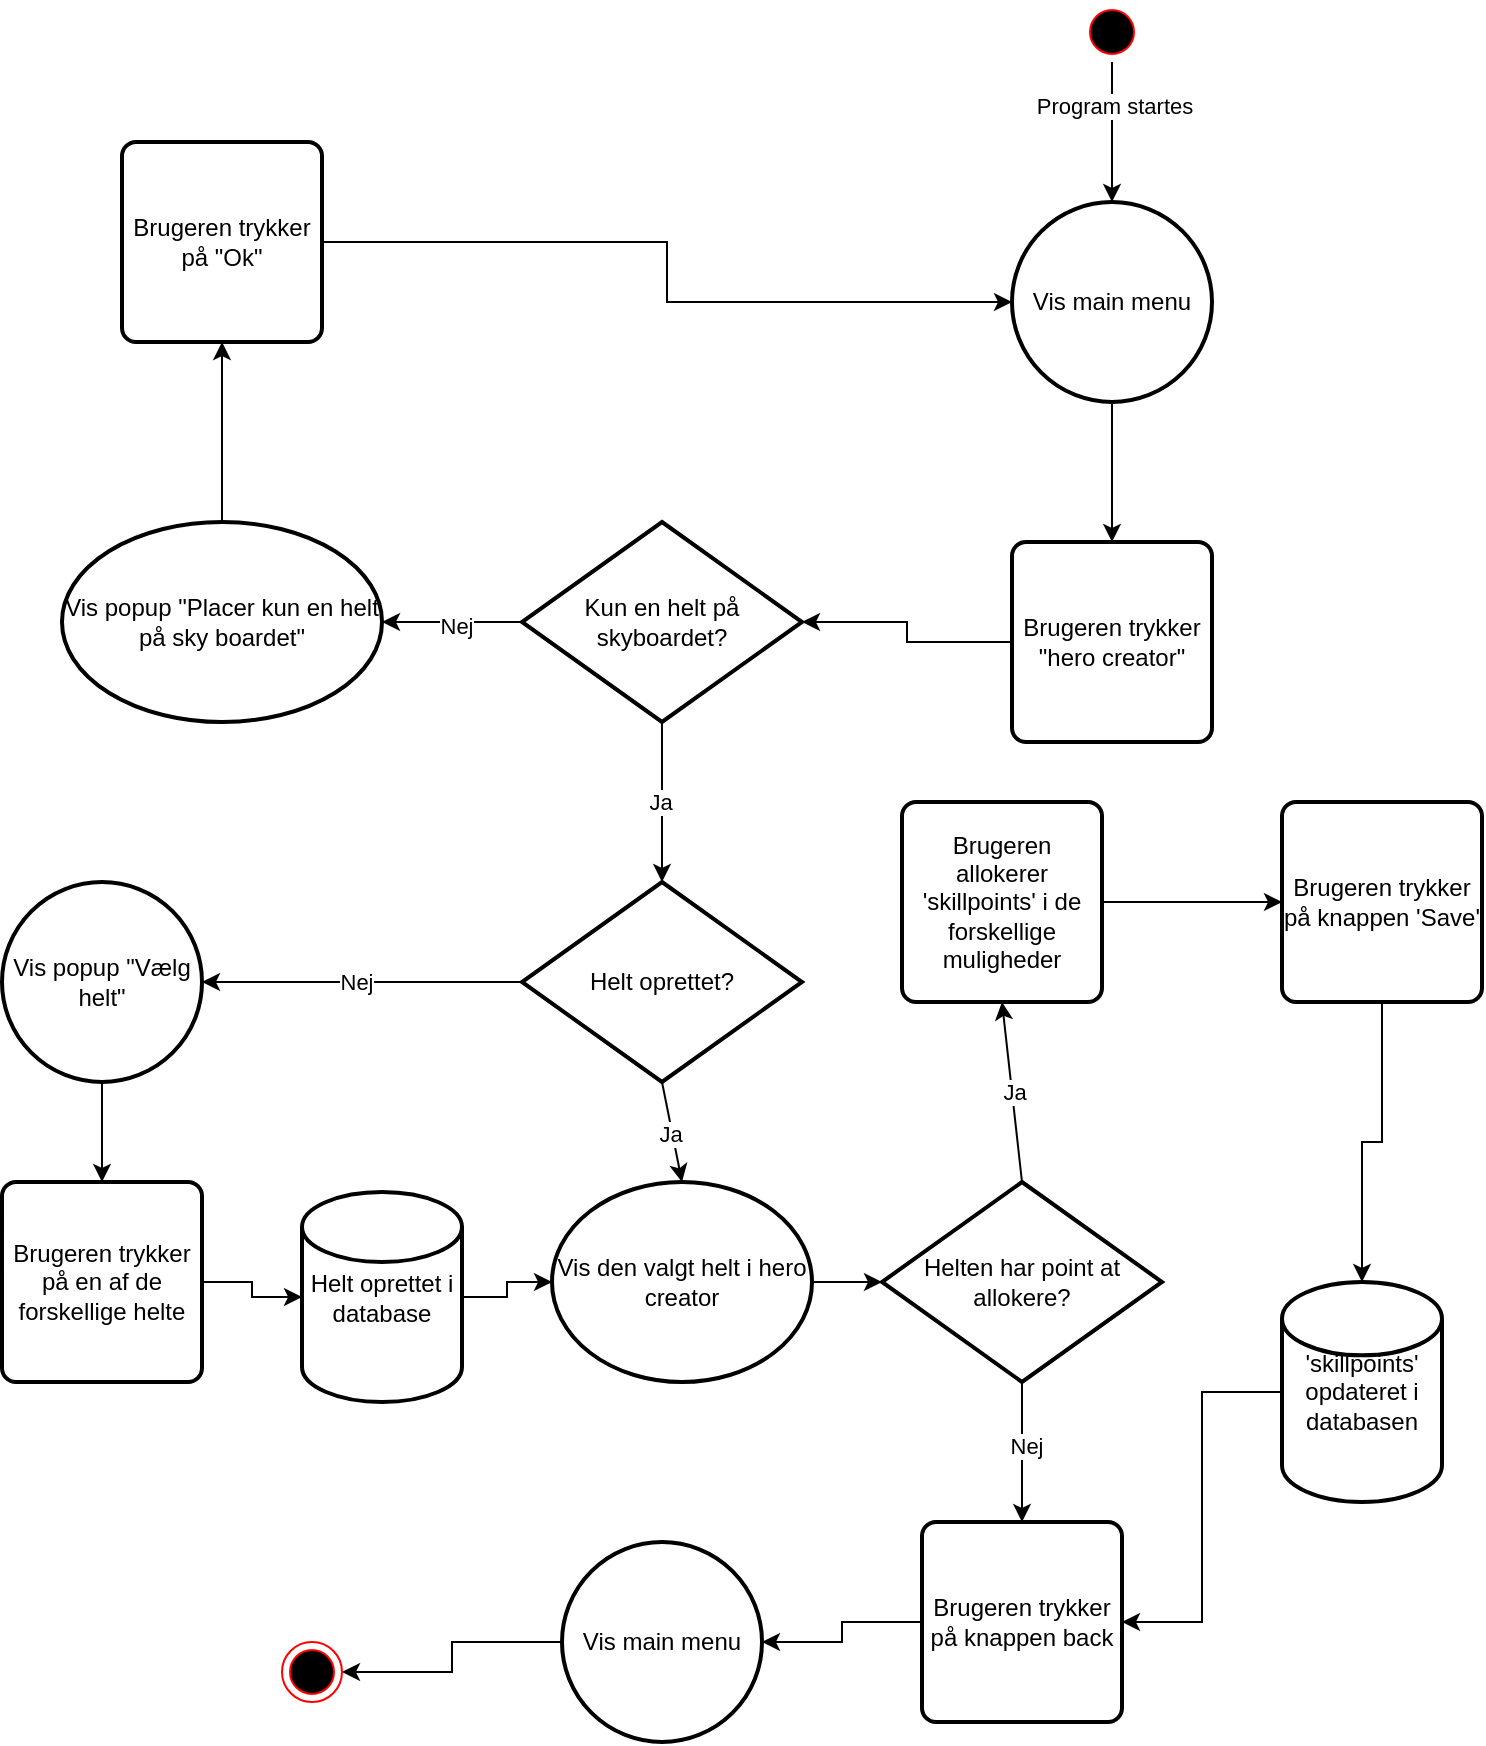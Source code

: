 <mxfile version="24.4.15" type="github">
  <diagram name="Page-1" id="cS0eeF5j1m5D2ZwRGN6W">
    <mxGraphModel dx="1674" dy="784" grid="1" gridSize="10" guides="1" tooltips="1" connect="1" arrows="1" fold="1" page="1" pageScale="1" pageWidth="850" pageHeight="1100" math="0" shadow="0">
      <root>
        <mxCell id="0" />
        <mxCell id="1" parent="0" />
        <mxCell id="pVbLdyNFASvoCkagPVm7-9" style="edgeStyle=orthogonalEdgeStyle;rounded=0;orthogonalLoop=1;jettySize=auto;html=1;entryX=0.5;entryY=0;entryDx=0;entryDy=0;entryPerimeter=0;" edge="1" parent="1" source="pVbLdyNFASvoCkagPVm7-11" target="pVbLdyNFASvoCkagPVm7-12">
          <mxGeometry relative="1" as="geometry">
            <mxPoint x="575" y="210" as="targetPoint" />
          </mxGeometry>
        </mxCell>
        <mxCell id="pVbLdyNFASvoCkagPVm7-10" value="&lt;div&gt;Program startes&lt;/div&gt;" style="edgeLabel;html=1;align=center;verticalAlign=middle;resizable=0;points=[];" vertex="1" connectable="0" parent="pVbLdyNFASvoCkagPVm7-9">
          <mxGeometry x="-0.375" y="1" relative="1" as="geometry">
            <mxPoint as="offset" />
          </mxGeometry>
        </mxCell>
        <mxCell id="pVbLdyNFASvoCkagPVm7-11" value="" style="ellipse;html=1;shape=startState;fillColor=#000000;strokeColor=#ff0000;" vertex="1" parent="1">
          <mxGeometry x="560" y="100" width="30" height="30" as="geometry" />
        </mxCell>
        <mxCell id="pVbLdyNFASvoCkagPVm7-15" style="edgeStyle=orthogonalEdgeStyle;rounded=0;orthogonalLoop=1;jettySize=auto;html=1;entryX=0.5;entryY=0;entryDx=0;entryDy=0;" edge="1" parent="1" source="pVbLdyNFASvoCkagPVm7-12" target="pVbLdyNFASvoCkagPVm7-13">
          <mxGeometry relative="1" as="geometry" />
        </mxCell>
        <mxCell id="pVbLdyNFASvoCkagPVm7-12" value="Vis main menu" style="strokeWidth=2;html=1;shape=mxgraph.flowchart.start_2;whiteSpace=wrap;" vertex="1" parent="1">
          <mxGeometry x="525" y="200" width="100" height="100" as="geometry" />
        </mxCell>
        <mxCell id="pVbLdyNFASvoCkagPVm7-13" value="Brugeren trykker &quot;hero creator&quot;" style="rounded=1;whiteSpace=wrap;html=1;absoluteArcSize=1;arcSize=14;strokeWidth=2;" vertex="1" parent="1">
          <mxGeometry x="525" y="370" width="100" height="100" as="geometry" />
        </mxCell>
        <mxCell id="pVbLdyNFASvoCkagPVm7-16" value="Kun en helt på skyboardet?" style="strokeWidth=2;html=1;shape=mxgraph.flowchart.decision;whiteSpace=wrap;" vertex="1" parent="1">
          <mxGeometry x="280" y="360" width="140" height="100" as="geometry" />
        </mxCell>
        <mxCell id="pVbLdyNFASvoCkagPVm7-17" style="edgeStyle=orthogonalEdgeStyle;rounded=0;orthogonalLoop=1;jettySize=auto;html=1;entryX=1;entryY=0.5;entryDx=0;entryDy=0;entryPerimeter=0;" edge="1" parent="1" source="pVbLdyNFASvoCkagPVm7-13" target="pVbLdyNFASvoCkagPVm7-16">
          <mxGeometry relative="1" as="geometry" />
        </mxCell>
        <mxCell id="pVbLdyNFASvoCkagPVm7-19" value="" style="endArrow=classic;html=1;rounded=0;exitX=0;exitY=0.5;exitDx=0;exitDy=0;exitPerimeter=0;entryX=1;entryY=0.5;entryDx=0;entryDy=0;entryPerimeter=0;" edge="1" parent="1" source="pVbLdyNFASvoCkagPVm7-16" target="pVbLdyNFASvoCkagPVm7-21">
          <mxGeometry width="50" height="50" relative="1" as="geometry">
            <mxPoint x="270" y="409.5" as="sourcePoint" />
            <mxPoint x="140" y="410" as="targetPoint" />
          </mxGeometry>
        </mxCell>
        <mxCell id="pVbLdyNFASvoCkagPVm7-20" value="Nej" style="edgeLabel;html=1;align=center;verticalAlign=middle;resizable=0;points=[];" vertex="1" connectable="0" parent="pVbLdyNFASvoCkagPVm7-19">
          <mxGeometry x="-0.053" y="2" relative="1" as="geometry">
            <mxPoint as="offset" />
          </mxGeometry>
        </mxCell>
        <mxCell id="pVbLdyNFASvoCkagPVm7-23" style="edgeStyle=orthogonalEdgeStyle;rounded=0;orthogonalLoop=1;jettySize=auto;html=1;entryX=0.5;entryY=1;entryDx=0;entryDy=0;" edge="1" parent="1" source="pVbLdyNFASvoCkagPVm7-21" target="pVbLdyNFASvoCkagPVm7-22">
          <mxGeometry relative="1" as="geometry" />
        </mxCell>
        <mxCell id="pVbLdyNFASvoCkagPVm7-21" value="Vis popup &quot;Placer kun en helt på sky boardet&quot;" style="strokeWidth=2;html=1;shape=mxgraph.flowchart.start_2;whiteSpace=wrap;" vertex="1" parent="1">
          <mxGeometry x="50" y="360" width="160" height="100" as="geometry" />
        </mxCell>
        <mxCell id="pVbLdyNFASvoCkagPVm7-22" value="Brugeren trykker på &quot;Ok&quot;" style="rounded=1;whiteSpace=wrap;html=1;absoluteArcSize=1;arcSize=14;strokeWidth=2;" vertex="1" parent="1">
          <mxGeometry x="80" y="170" width="100" height="100" as="geometry" />
        </mxCell>
        <mxCell id="pVbLdyNFASvoCkagPVm7-24" style="edgeStyle=orthogonalEdgeStyle;rounded=0;orthogonalLoop=1;jettySize=auto;html=1;entryX=0;entryY=0.5;entryDx=0;entryDy=0;entryPerimeter=0;" edge="1" parent="1" source="pVbLdyNFASvoCkagPVm7-22" target="pVbLdyNFASvoCkagPVm7-12">
          <mxGeometry relative="1" as="geometry" />
        </mxCell>
        <mxCell id="pVbLdyNFASvoCkagPVm7-25" value="" style="endArrow=classic;html=1;rounded=0;exitX=0.5;exitY=1;exitDx=0;exitDy=0;exitPerimeter=0;entryX=0.5;entryY=0;entryDx=0;entryDy=0;entryPerimeter=0;" edge="1" parent="1" source="pVbLdyNFASvoCkagPVm7-16" target="pVbLdyNFASvoCkagPVm7-27">
          <mxGeometry width="50" height="50" relative="1" as="geometry">
            <mxPoint x="400" y="430" as="sourcePoint" />
            <mxPoint x="350" y="570" as="targetPoint" />
          </mxGeometry>
        </mxCell>
        <mxCell id="pVbLdyNFASvoCkagPVm7-26" value="Ja" style="edgeLabel;html=1;align=center;verticalAlign=middle;resizable=0;points=[];" vertex="1" connectable="0" parent="pVbLdyNFASvoCkagPVm7-25">
          <mxGeometry x="-0.011" y="-1" relative="1" as="geometry">
            <mxPoint as="offset" />
          </mxGeometry>
        </mxCell>
        <mxCell id="pVbLdyNFASvoCkagPVm7-27" value="Helt oprettet?" style="strokeWidth=2;html=1;shape=mxgraph.flowchart.decision;whiteSpace=wrap;" vertex="1" parent="1">
          <mxGeometry x="280" y="540" width="140" height="100" as="geometry" />
        </mxCell>
        <mxCell id="pVbLdyNFASvoCkagPVm7-28" value="" style="endArrow=classic;html=1;rounded=0;exitX=0;exitY=0.5;exitDx=0;exitDy=0;exitPerimeter=0;entryX=1;entryY=0.5;entryDx=0;entryDy=0;entryPerimeter=0;" edge="1" parent="1" source="pVbLdyNFASvoCkagPVm7-27" target="pVbLdyNFASvoCkagPVm7-30">
          <mxGeometry width="50" height="50" relative="1" as="geometry">
            <mxPoint x="400" y="430" as="sourcePoint" />
            <mxPoint x="180" y="590" as="targetPoint" />
          </mxGeometry>
        </mxCell>
        <mxCell id="pVbLdyNFASvoCkagPVm7-29" value="&lt;div&gt;Nej&lt;/div&gt;" style="edgeLabel;html=1;align=center;verticalAlign=middle;resizable=0;points=[];" vertex="1" connectable="0" parent="pVbLdyNFASvoCkagPVm7-28">
          <mxGeometry x="0.036" relative="1" as="geometry">
            <mxPoint as="offset" />
          </mxGeometry>
        </mxCell>
        <mxCell id="pVbLdyNFASvoCkagPVm7-32" style="edgeStyle=orthogonalEdgeStyle;rounded=0;orthogonalLoop=1;jettySize=auto;html=1;entryX=0.5;entryY=0;entryDx=0;entryDy=0;" edge="1" parent="1" source="pVbLdyNFASvoCkagPVm7-30" target="pVbLdyNFASvoCkagPVm7-31">
          <mxGeometry relative="1" as="geometry" />
        </mxCell>
        <mxCell id="pVbLdyNFASvoCkagPVm7-30" value="Vis popup &quot;Vælg helt&quot;" style="strokeWidth=2;html=1;shape=mxgraph.flowchart.start_2;whiteSpace=wrap;" vertex="1" parent="1">
          <mxGeometry x="20" y="540" width="100" height="100" as="geometry" />
        </mxCell>
        <mxCell id="pVbLdyNFASvoCkagPVm7-31" value="Brugeren trykker på en af de forskellige helte" style="rounded=1;whiteSpace=wrap;html=1;absoluteArcSize=1;arcSize=14;strokeWidth=2;" vertex="1" parent="1">
          <mxGeometry x="20" y="690" width="100" height="100" as="geometry" />
        </mxCell>
        <mxCell id="pVbLdyNFASvoCkagPVm7-33" value="Helt oprettet i database" style="strokeWidth=2;html=1;shape=mxgraph.flowchart.database;whiteSpace=wrap;" vertex="1" parent="1">
          <mxGeometry x="170" y="695" width="80" height="105" as="geometry" />
        </mxCell>
        <mxCell id="pVbLdyNFASvoCkagPVm7-34" style="edgeStyle=orthogonalEdgeStyle;rounded=0;orthogonalLoop=1;jettySize=auto;html=1;entryX=0;entryY=0.5;entryDx=0;entryDy=0;entryPerimeter=0;" edge="1" parent="1" source="pVbLdyNFASvoCkagPVm7-31" target="pVbLdyNFASvoCkagPVm7-33">
          <mxGeometry relative="1" as="geometry" />
        </mxCell>
        <mxCell id="pVbLdyNFASvoCkagPVm7-36" value="Vis den valgt helt i hero creator" style="strokeWidth=2;html=1;shape=mxgraph.flowchart.start_2;whiteSpace=wrap;" vertex="1" parent="1">
          <mxGeometry x="295" y="690" width="130" height="100" as="geometry" />
        </mxCell>
        <mxCell id="pVbLdyNFASvoCkagPVm7-37" value="" style="endArrow=classic;html=1;rounded=0;exitX=0.5;exitY=1;exitDx=0;exitDy=0;exitPerimeter=0;entryX=0.5;entryY=0;entryDx=0;entryDy=0;entryPerimeter=0;" edge="1" parent="1" source="pVbLdyNFASvoCkagPVm7-27" target="pVbLdyNFASvoCkagPVm7-36">
          <mxGeometry width="50" height="50" relative="1" as="geometry">
            <mxPoint x="400" y="560" as="sourcePoint" />
            <mxPoint x="450" y="510" as="targetPoint" />
          </mxGeometry>
        </mxCell>
        <mxCell id="pVbLdyNFASvoCkagPVm7-38" value="&lt;div&gt;Ja&lt;/div&gt;" style="edgeLabel;html=1;align=center;verticalAlign=middle;resizable=0;points=[];" vertex="1" connectable="0" parent="pVbLdyNFASvoCkagPVm7-37">
          <mxGeometry x="0.02" y="-1" relative="1" as="geometry">
            <mxPoint as="offset" />
          </mxGeometry>
        </mxCell>
        <mxCell id="pVbLdyNFASvoCkagPVm7-39" style="edgeStyle=orthogonalEdgeStyle;rounded=0;orthogonalLoop=1;jettySize=auto;html=1;entryX=0;entryY=0.5;entryDx=0;entryDy=0;entryPerimeter=0;" edge="1" parent="1" source="pVbLdyNFASvoCkagPVm7-33" target="pVbLdyNFASvoCkagPVm7-36">
          <mxGeometry relative="1" as="geometry" />
        </mxCell>
        <mxCell id="pVbLdyNFASvoCkagPVm7-43" style="edgeStyle=orthogonalEdgeStyle;rounded=0;orthogonalLoop=1;jettySize=auto;html=1;entryX=0;entryY=0.5;entryDx=0;entryDy=0;" edge="1" parent="1" source="pVbLdyNFASvoCkagPVm7-40" target="pVbLdyNFASvoCkagPVm7-42">
          <mxGeometry relative="1" as="geometry" />
        </mxCell>
        <mxCell id="pVbLdyNFASvoCkagPVm7-40" value="Brugeren allokerer &#39;skillpoints&#39; i de forskellige muligheder" style="rounded=1;whiteSpace=wrap;html=1;absoluteArcSize=1;arcSize=14;strokeWidth=2;" vertex="1" parent="1">
          <mxGeometry x="470" y="500" width="100" height="100" as="geometry" />
        </mxCell>
        <mxCell id="pVbLdyNFASvoCkagPVm7-42" value="Brugeren trykker på knappen &#39;Save&#39;" style="rounded=1;whiteSpace=wrap;html=1;absoluteArcSize=1;arcSize=14;strokeWidth=2;" vertex="1" parent="1">
          <mxGeometry x="660" y="500" width="100" height="100" as="geometry" />
        </mxCell>
        <mxCell id="pVbLdyNFASvoCkagPVm7-55" style="edgeStyle=orthogonalEdgeStyle;rounded=0;orthogonalLoop=1;jettySize=auto;html=1;entryX=1;entryY=0.5;entryDx=0;entryDy=0;" edge="1" parent="1" source="pVbLdyNFASvoCkagPVm7-44" target="pVbLdyNFASvoCkagPVm7-50">
          <mxGeometry relative="1" as="geometry" />
        </mxCell>
        <mxCell id="pVbLdyNFASvoCkagPVm7-44" value="&#39;skillpoints&#39; opdateret i databasen" style="strokeWidth=2;html=1;shape=mxgraph.flowchart.database;whiteSpace=wrap;rotation=0;" vertex="1" parent="1">
          <mxGeometry x="660" y="740" width="80" height="110" as="geometry" />
        </mxCell>
        <mxCell id="pVbLdyNFASvoCkagPVm7-45" style="edgeStyle=orthogonalEdgeStyle;rounded=0;orthogonalLoop=1;jettySize=auto;html=1;entryX=0.5;entryY=0;entryDx=0;entryDy=0;entryPerimeter=0;" edge="1" parent="1" source="pVbLdyNFASvoCkagPVm7-42" target="pVbLdyNFASvoCkagPVm7-44">
          <mxGeometry relative="1" as="geometry" />
        </mxCell>
        <mxCell id="pVbLdyNFASvoCkagPVm7-46" value="Helten har point at allokere?" style="strokeWidth=2;html=1;shape=mxgraph.flowchart.decision;whiteSpace=wrap;" vertex="1" parent="1">
          <mxGeometry x="460" y="690" width="140" height="100" as="geometry" />
        </mxCell>
        <mxCell id="pVbLdyNFASvoCkagPVm7-47" style="edgeStyle=orthogonalEdgeStyle;rounded=0;orthogonalLoop=1;jettySize=auto;html=1;entryX=0;entryY=0.5;entryDx=0;entryDy=0;entryPerimeter=0;" edge="1" parent="1" source="pVbLdyNFASvoCkagPVm7-36" target="pVbLdyNFASvoCkagPVm7-46">
          <mxGeometry relative="1" as="geometry" />
        </mxCell>
        <mxCell id="pVbLdyNFASvoCkagPVm7-48" value="" style="endArrow=classic;html=1;rounded=0;exitX=0.5;exitY=0;exitDx=0;exitDy=0;exitPerimeter=0;entryX=0.5;entryY=1;entryDx=0;entryDy=0;" edge="1" parent="1" source="pVbLdyNFASvoCkagPVm7-46" target="pVbLdyNFASvoCkagPVm7-40">
          <mxGeometry width="50" height="50" relative="1" as="geometry">
            <mxPoint x="450" y="680" as="sourcePoint" />
            <mxPoint x="500" y="630" as="targetPoint" />
          </mxGeometry>
        </mxCell>
        <mxCell id="pVbLdyNFASvoCkagPVm7-49" value="&lt;div&gt;Ja&lt;/div&gt;" style="edgeLabel;html=1;align=center;verticalAlign=middle;resizable=0;points=[];" vertex="1" connectable="0" parent="pVbLdyNFASvoCkagPVm7-48">
          <mxGeometry x="-0.002" y="-1" relative="1" as="geometry">
            <mxPoint as="offset" />
          </mxGeometry>
        </mxCell>
        <mxCell id="pVbLdyNFASvoCkagPVm7-50" value="Brugeren trykker på knappen back" style="rounded=1;whiteSpace=wrap;html=1;absoluteArcSize=1;arcSize=14;strokeWidth=2;" vertex="1" parent="1">
          <mxGeometry x="480" y="860" width="100" height="100" as="geometry" />
        </mxCell>
        <mxCell id="pVbLdyNFASvoCkagPVm7-53" value="" style="endArrow=classic;html=1;rounded=0;entryX=0.5;entryY=0;entryDx=0;entryDy=0;exitX=0.5;exitY=1;exitDx=0;exitDy=0;exitPerimeter=0;" edge="1" parent="1" source="pVbLdyNFASvoCkagPVm7-46" target="pVbLdyNFASvoCkagPVm7-50">
          <mxGeometry width="50" height="50" relative="1" as="geometry">
            <mxPoint x="400" y="770" as="sourcePoint" />
            <mxPoint x="450" y="720" as="targetPoint" />
          </mxGeometry>
        </mxCell>
        <mxCell id="pVbLdyNFASvoCkagPVm7-54" value="Nej" style="edgeLabel;html=1;align=center;verticalAlign=middle;resizable=0;points=[];" vertex="1" connectable="0" parent="pVbLdyNFASvoCkagPVm7-53">
          <mxGeometry x="-0.086" y="2" relative="1" as="geometry">
            <mxPoint as="offset" />
          </mxGeometry>
        </mxCell>
        <mxCell id="pVbLdyNFASvoCkagPVm7-59" style="edgeStyle=orthogonalEdgeStyle;rounded=0;orthogonalLoop=1;jettySize=auto;html=1;entryX=1;entryY=0.5;entryDx=0;entryDy=0;" edge="1" parent="1" source="pVbLdyNFASvoCkagPVm7-56" target="pVbLdyNFASvoCkagPVm7-58">
          <mxGeometry relative="1" as="geometry" />
        </mxCell>
        <mxCell id="pVbLdyNFASvoCkagPVm7-56" value="Vis main menu" style="strokeWidth=2;html=1;shape=mxgraph.flowchart.start_2;whiteSpace=wrap;" vertex="1" parent="1">
          <mxGeometry x="300" y="870" width="100" height="100" as="geometry" />
        </mxCell>
        <mxCell id="pVbLdyNFASvoCkagPVm7-57" style="edgeStyle=orthogonalEdgeStyle;rounded=0;orthogonalLoop=1;jettySize=auto;html=1;entryX=1;entryY=0.5;entryDx=0;entryDy=0;entryPerimeter=0;" edge="1" parent="1" source="pVbLdyNFASvoCkagPVm7-50" target="pVbLdyNFASvoCkagPVm7-56">
          <mxGeometry relative="1" as="geometry" />
        </mxCell>
        <mxCell id="pVbLdyNFASvoCkagPVm7-58" value="" style="ellipse;html=1;shape=endState;fillColor=#000000;strokeColor=#ff0000;" vertex="1" parent="1">
          <mxGeometry x="160" y="920" width="30" height="30" as="geometry" />
        </mxCell>
      </root>
    </mxGraphModel>
  </diagram>
</mxfile>
